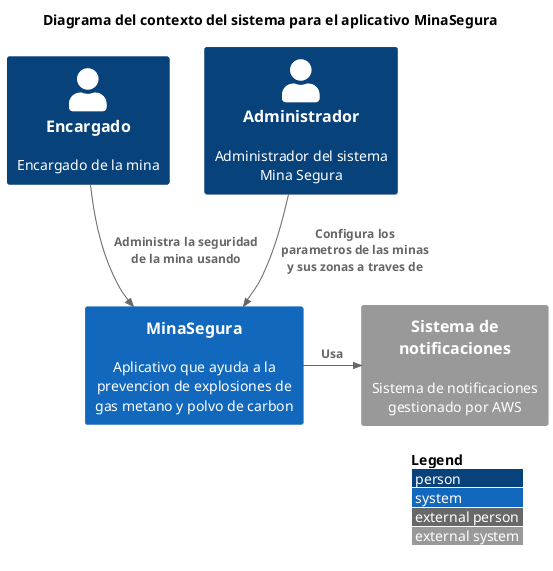 @startuml minasegura_context
!define DEVICONS https://raw.githubusercontent.com/tupadr3/plantuml-icon-font-sprites/master/devicons
!define FONTAWESOME https://raw.githubusercontent.com/tupadr3/plantuml-icon-font-sprites/master/font-awesome-5

!include <C4/C4_Context>

LAYOUT_WITH_LEGEND()


title Diagrama del contexto del sistema para el aplicativo MinaSegura

Person(encargado_mina, "Encargado", "Encargado de la mina")
Person(admin, "Administrador", "Administrador del sistema Mina Segura")
System(minasegura, "MinaSegura", "Aplicativo que ayuda a la prevencion de explosiones de gas metano y polvo de carbon")
System_Ext(notification, "Sistema de notificaciones", "Sistema de notificaciones gestionado por AWS")

Rel_D(encargado_mina, minasegura, "Administra la seguridad de la mina usando")
Rel_D(admin, minasegura, "Configura los parametros de las minas y sus zonas a traves de")
Rel_R(minasegura, notification, "Usa")

@enduml
